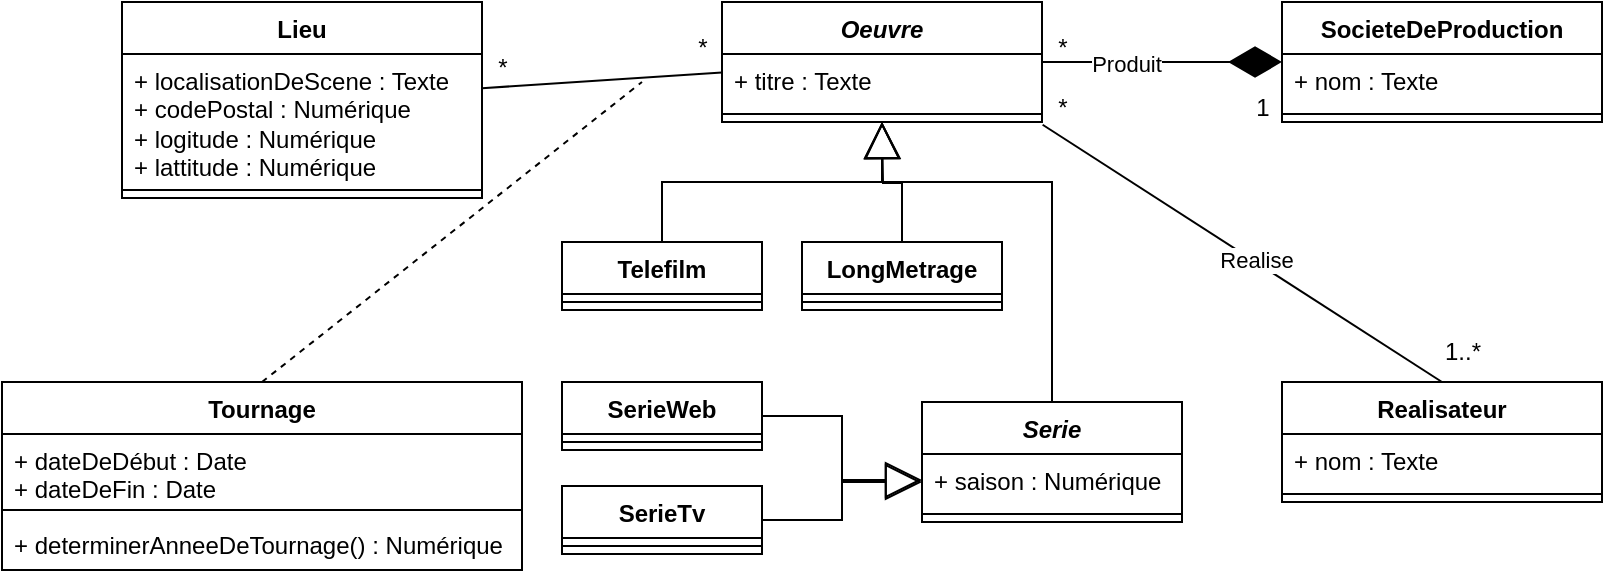 <mxfile version="24.3.0" type="github">
  <diagram name="Page-1" id="AEMx_b3kepIulSfWkA_F">
    <mxGraphModel dx="746" dy="478" grid="1" gridSize="10" guides="1" tooltips="1" connect="1" arrows="1" fold="1" page="1" pageScale="1" pageWidth="827" pageHeight="1169" math="0" shadow="0">
      <root>
        <mxCell id="0" />
        <mxCell id="1" parent="0" />
        <mxCell id="RYm2yohbuZZW45nBT-EM-22" value="&lt;i&gt;Oeuvre&lt;/i&gt;" style="swimlane;fontStyle=1;align=center;verticalAlign=top;childLayout=stackLayout;horizontal=1;startSize=26;horizontalStack=0;resizeParent=1;resizeParentMax=0;resizeLast=0;collapsible=1;marginBottom=0;whiteSpace=wrap;html=1;" parent="1" vertex="1">
          <mxGeometry x="360" y="260" width="160" height="60" as="geometry" />
        </mxCell>
        <mxCell id="RYm2yohbuZZW45nBT-EM-23" value="+ titre : Texte" style="text;strokeColor=none;fillColor=none;align=left;verticalAlign=top;spacingLeft=4;spacingRight=4;overflow=hidden;rotatable=0;points=[[0,0.5],[1,0.5]];portConstraint=eastwest;whiteSpace=wrap;html=1;" parent="RYm2yohbuZZW45nBT-EM-22" vertex="1">
          <mxGeometry y="26" width="160" height="26" as="geometry" />
        </mxCell>
        <mxCell id="RYm2yohbuZZW45nBT-EM-24" value="" style="line;strokeWidth=1;fillColor=none;align=left;verticalAlign=middle;spacingTop=-1;spacingLeft=3;spacingRight=3;rotatable=0;labelPosition=right;points=[];portConstraint=eastwest;strokeColor=inherit;" parent="RYm2yohbuZZW45nBT-EM-22" vertex="1">
          <mxGeometry y="52" width="160" height="8" as="geometry" />
        </mxCell>
        <mxCell id="RYm2yohbuZZW45nBT-EM-26" value="Lieu" style="swimlane;fontStyle=1;align=center;verticalAlign=top;childLayout=stackLayout;horizontal=1;startSize=26;horizontalStack=0;resizeParent=1;resizeParentMax=0;resizeLast=0;collapsible=1;marginBottom=0;whiteSpace=wrap;html=1;" parent="1" vertex="1">
          <mxGeometry x="60" y="260" width="180" height="98" as="geometry" />
        </mxCell>
        <mxCell id="RYm2yohbuZZW45nBT-EM-27" value="+ localisationDeScene : Texte&lt;div&gt;+ codePostal : Numérique&lt;/div&gt;&lt;div&gt;+ logitude : Numérique&lt;/div&gt;&lt;div&gt;+ lattitude : Numérique&lt;/div&gt;" style="text;strokeColor=none;fillColor=none;align=left;verticalAlign=top;spacingLeft=4;spacingRight=4;overflow=hidden;rotatable=0;points=[[0,0.5],[1,0.5]];portConstraint=eastwest;whiteSpace=wrap;html=1;" parent="RYm2yohbuZZW45nBT-EM-26" vertex="1">
          <mxGeometry y="26" width="180" height="64" as="geometry" />
        </mxCell>
        <mxCell id="RYm2yohbuZZW45nBT-EM-28" value="" style="line;strokeWidth=1;fillColor=none;align=left;verticalAlign=middle;spacingTop=-1;spacingLeft=3;spacingRight=3;rotatable=0;labelPosition=right;points=[];portConstraint=eastwest;strokeColor=inherit;" parent="RYm2yohbuZZW45nBT-EM-26" vertex="1">
          <mxGeometry y="90" width="180" height="8" as="geometry" />
        </mxCell>
        <mxCell id="RYm2yohbuZZW45nBT-EM-30" value="SocieteDeProduction" style="swimlane;fontStyle=1;align=center;verticalAlign=top;childLayout=stackLayout;horizontal=1;startSize=26;horizontalStack=0;resizeParent=1;resizeParentMax=0;resizeLast=0;collapsible=1;marginBottom=0;whiteSpace=wrap;html=1;" parent="1" vertex="1">
          <mxGeometry x="640" y="260" width="160" height="60" as="geometry" />
        </mxCell>
        <mxCell id="RYm2yohbuZZW45nBT-EM-31" value="+ nom : Texte" style="text;strokeColor=none;fillColor=none;align=left;verticalAlign=top;spacingLeft=4;spacingRight=4;overflow=hidden;rotatable=0;points=[[0,0.5],[1,0.5]];portConstraint=eastwest;whiteSpace=wrap;html=1;" parent="RYm2yohbuZZW45nBT-EM-30" vertex="1">
          <mxGeometry y="26" width="160" height="26" as="geometry" />
        </mxCell>
        <mxCell id="RYm2yohbuZZW45nBT-EM-32" value="" style="line;strokeWidth=1;fillColor=none;align=left;verticalAlign=middle;spacingTop=-1;spacingLeft=3;spacingRight=3;rotatable=0;labelPosition=right;points=[];portConstraint=eastwest;strokeColor=inherit;" parent="RYm2yohbuZZW45nBT-EM-30" vertex="1">
          <mxGeometry y="52" width="160" height="8" as="geometry" />
        </mxCell>
        <mxCell id="RYm2yohbuZZW45nBT-EM-34" value="Realisateur" style="swimlane;fontStyle=1;align=center;verticalAlign=top;childLayout=stackLayout;horizontal=1;startSize=26;horizontalStack=0;resizeParent=1;resizeParentMax=0;resizeLast=0;collapsible=1;marginBottom=0;whiteSpace=wrap;html=1;" parent="1" vertex="1">
          <mxGeometry x="640" y="450" width="160" height="60" as="geometry" />
        </mxCell>
        <mxCell id="RYm2yohbuZZW45nBT-EM-35" value="+ nom : Texte" style="text;strokeColor=none;fillColor=none;align=left;verticalAlign=top;spacingLeft=4;spacingRight=4;overflow=hidden;rotatable=0;points=[[0,0.5],[1,0.5]];portConstraint=eastwest;whiteSpace=wrap;html=1;" parent="RYm2yohbuZZW45nBT-EM-34" vertex="1">
          <mxGeometry y="26" width="160" height="26" as="geometry" />
        </mxCell>
        <mxCell id="RYm2yohbuZZW45nBT-EM-36" value="" style="line;strokeWidth=1;fillColor=none;align=left;verticalAlign=middle;spacingTop=-1;spacingLeft=3;spacingRight=3;rotatable=0;labelPosition=right;points=[];portConstraint=eastwest;strokeColor=inherit;" parent="RYm2yohbuZZW45nBT-EM-34" vertex="1">
          <mxGeometry y="52" width="160" height="8" as="geometry" />
        </mxCell>
        <mxCell id="RYm2yohbuZZW45nBT-EM-38" value="Tournage" style="swimlane;fontStyle=1;align=center;verticalAlign=top;childLayout=stackLayout;horizontal=1;startSize=26;horizontalStack=0;resizeParent=1;resizeParentMax=0;resizeLast=0;collapsible=1;marginBottom=0;whiteSpace=wrap;html=1;" parent="1" vertex="1">
          <mxGeometry y="450" width="260" height="94" as="geometry" />
        </mxCell>
        <mxCell id="RYm2yohbuZZW45nBT-EM-39" value="+ dateDeDébut : Date&lt;div&gt;+ dateDeFin : Date&lt;/div&gt;" style="text;strokeColor=none;fillColor=none;align=left;verticalAlign=top;spacingLeft=4;spacingRight=4;overflow=hidden;rotatable=0;points=[[0,0.5],[1,0.5]];portConstraint=eastwest;whiteSpace=wrap;html=1;" parent="RYm2yohbuZZW45nBT-EM-38" vertex="1">
          <mxGeometry y="26" width="260" height="34" as="geometry" />
        </mxCell>
        <mxCell id="RYm2yohbuZZW45nBT-EM-40" value="" style="line;strokeWidth=1;fillColor=none;align=left;verticalAlign=middle;spacingTop=-1;spacingLeft=3;spacingRight=3;rotatable=0;labelPosition=right;points=[];portConstraint=eastwest;strokeColor=inherit;" parent="RYm2yohbuZZW45nBT-EM-38" vertex="1">
          <mxGeometry y="60" width="260" height="8" as="geometry" />
        </mxCell>
        <mxCell id="RYm2yohbuZZW45nBT-EM-41" value="+ determinerAnneeDeTournage() : Numérique" style="text;strokeColor=none;fillColor=none;align=left;verticalAlign=top;spacingLeft=4;spacingRight=4;overflow=hidden;rotatable=0;points=[[0,0.5],[1,0.5]];portConstraint=eastwest;whiteSpace=wrap;html=1;" parent="RYm2yohbuZZW45nBT-EM-38" vertex="1">
          <mxGeometry y="68" width="260" height="26" as="geometry" />
        </mxCell>
        <mxCell id="RYm2yohbuZZW45nBT-EM-42" value="SerieWeb" style="swimlane;fontStyle=1;align=center;verticalAlign=top;childLayout=stackLayout;horizontal=1;startSize=26;horizontalStack=0;resizeParent=1;resizeParentMax=0;resizeLast=0;collapsible=1;marginBottom=0;whiteSpace=wrap;html=1;" parent="1" vertex="1">
          <mxGeometry x="280" y="450" width="100" height="34" as="geometry" />
        </mxCell>
        <mxCell id="RYm2yohbuZZW45nBT-EM-44" value="" style="line;strokeWidth=1;fillColor=none;align=left;verticalAlign=middle;spacingTop=-1;spacingLeft=3;spacingRight=3;rotatable=0;labelPosition=right;points=[];portConstraint=eastwest;strokeColor=inherit;" parent="RYm2yohbuZZW45nBT-EM-42" vertex="1">
          <mxGeometry y="26" width="100" height="8" as="geometry" />
        </mxCell>
        <mxCell id="RYm2yohbuZZW45nBT-EM-46" value="SerieTv" style="swimlane;fontStyle=1;align=center;verticalAlign=top;childLayout=stackLayout;horizontal=1;startSize=26;horizontalStack=0;resizeParent=1;resizeParentMax=0;resizeLast=0;collapsible=1;marginBottom=0;whiteSpace=wrap;html=1;" parent="1" vertex="1">
          <mxGeometry x="280" y="502" width="100" height="34" as="geometry" />
        </mxCell>
        <mxCell id="RYm2yohbuZZW45nBT-EM-47" value="" style="line;strokeWidth=1;fillColor=none;align=left;verticalAlign=middle;spacingTop=-1;spacingLeft=3;spacingRight=3;rotatable=0;labelPosition=right;points=[];portConstraint=eastwest;strokeColor=inherit;" parent="RYm2yohbuZZW45nBT-EM-46" vertex="1">
          <mxGeometry y="26" width="100" height="8" as="geometry" />
        </mxCell>
        <mxCell id="RYm2yohbuZZW45nBT-EM-48" value="Telefilm" style="swimlane;fontStyle=1;align=center;verticalAlign=top;childLayout=stackLayout;horizontal=1;startSize=26;horizontalStack=0;resizeParent=1;resizeParentMax=0;resizeLast=0;collapsible=1;marginBottom=0;whiteSpace=wrap;html=1;" parent="1" vertex="1">
          <mxGeometry x="280" y="380" width="100" height="34" as="geometry" />
        </mxCell>
        <mxCell id="RYm2yohbuZZW45nBT-EM-49" value="" style="line;strokeWidth=1;fillColor=none;align=left;verticalAlign=middle;spacingTop=-1;spacingLeft=3;spacingRight=3;rotatable=0;labelPosition=right;points=[];portConstraint=eastwest;strokeColor=inherit;" parent="RYm2yohbuZZW45nBT-EM-48" vertex="1">
          <mxGeometry y="26" width="100" height="8" as="geometry" />
        </mxCell>
        <mxCell id="RYm2yohbuZZW45nBT-EM-50" value="LongMetrage" style="swimlane;fontStyle=1;align=center;verticalAlign=top;childLayout=stackLayout;horizontal=1;startSize=26;horizontalStack=0;resizeParent=1;resizeParentMax=0;resizeLast=0;collapsible=1;marginBottom=0;whiteSpace=wrap;html=1;" parent="1" vertex="1">
          <mxGeometry x="400" y="380" width="100" height="34" as="geometry" />
        </mxCell>
        <mxCell id="RYm2yohbuZZW45nBT-EM-51" value="" style="line;strokeWidth=1;fillColor=none;align=left;verticalAlign=middle;spacingTop=-1;spacingLeft=3;spacingRight=3;rotatable=0;labelPosition=right;points=[];portConstraint=eastwest;strokeColor=inherit;" parent="RYm2yohbuZZW45nBT-EM-50" vertex="1">
          <mxGeometry y="26" width="100" height="8" as="geometry" />
        </mxCell>
        <mxCell id="RYm2yohbuZZW45nBT-EM-52" value="&lt;i&gt;Serie&lt;/i&gt;" style="swimlane;fontStyle=1;align=center;verticalAlign=top;childLayout=stackLayout;horizontal=1;startSize=26;horizontalStack=0;resizeParent=1;resizeParentMax=0;resizeLast=0;collapsible=1;marginBottom=0;whiteSpace=wrap;html=1;" parent="1" vertex="1">
          <mxGeometry x="460" y="460" width="130" height="60" as="geometry" />
        </mxCell>
        <mxCell id="RYm2yohbuZZW45nBT-EM-53" value="+ saison : Numérique" style="text;strokeColor=none;fillColor=none;align=left;verticalAlign=top;spacingLeft=4;spacingRight=4;overflow=hidden;rotatable=0;points=[[0,0.5],[1,0.5]];portConstraint=eastwest;whiteSpace=wrap;html=1;" parent="RYm2yohbuZZW45nBT-EM-52" vertex="1">
          <mxGeometry y="26" width="130" height="26" as="geometry" />
        </mxCell>
        <mxCell id="RYm2yohbuZZW45nBT-EM-54" value="" style="line;strokeWidth=1;fillColor=none;align=left;verticalAlign=middle;spacingTop=-1;spacingLeft=3;spacingRight=3;rotatable=0;labelPosition=right;points=[];portConstraint=eastwest;strokeColor=inherit;" parent="RYm2yohbuZZW45nBT-EM-52" vertex="1">
          <mxGeometry y="52" width="130" height="8" as="geometry" />
        </mxCell>
        <mxCell id="x663Jh06iC1V3ov5dvIi-3" value="" style="endArrow=block;endSize=16;endFill=0;html=1;rounded=0;entryX=0.5;entryY=1;entryDx=0;entryDy=0;exitX=0.5;exitY=0;exitDx=0;exitDy=0;edgeStyle=orthogonalEdgeStyle;" edge="1" parent="1" source="RYm2yohbuZZW45nBT-EM-48" target="RYm2yohbuZZW45nBT-EM-22">
          <mxGeometry width="160" relative="1" as="geometry">
            <mxPoint x="70" y="396.5" as="sourcePoint" />
            <mxPoint x="230" y="396.5" as="targetPoint" />
          </mxGeometry>
        </mxCell>
        <mxCell id="x663Jh06iC1V3ov5dvIi-4" value="" style="endArrow=block;endSize=16;endFill=0;html=1;rounded=0;edgeStyle=orthogonalEdgeStyle;exitX=0.5;exitY=0;exitDx=0;exitDy=0;" edge="1" parent="1" source="RYm2yohbuZZW45nBT-EM-50">
          <mxGeometry width="160" relative="1" as="geometry">
            <mxPoint x="370" y="390" as="sourcePoint" />
            <mxPoint x="440" y="320" as="targetPoint" />
          </mxGeometry>
        </mxCell>
        <mxCell id="x663Jh06iC1V3ov5dvIi-5" value="" style="endArrow=block;endSize=16;endFill=0;html=1;rounded=0;exitX=0.5;exitY=0;exitDx=0;exitDy=0;edgeStyle=orthogonalEdgeStyle;" edge="1" parent="1" source="RYm2yohbuZZW45nBT-EM-52" target="RYm2yohbuZZW45nBT-EM-22">
          <mxGeometry width="160" relative="1" as="geometry">
            <mxPoint x="380" y="400" as="sourcePoint" />
            <mxPoint x="460" y="340" as="targetPoint" />
            <Array as="points">
              <mxPoint x="525" y="350" />
              <mxPoint x="440" y="350" />
            </Array>
          </mxGeometry>
        </mxCell>
        <mxCell id="x663Jh06iC1V3ov5dvIi-6" value="" style="endArrow=block;endSize=16;endFill=0;html=1;rounded=0;entryX=0;entryY=0.5;entryDx=0;entryDy=0;exitX=1;exitY=0.5;exitDx=0;exitDy=0;edgeStyle=orthogonalEdgeStyle;" edge="1" parent="1" source="RYm2yohbuZZW45nBT-EM-42" target="RYm2yohbuZZW45nBT-EM-53">
          <mxGeometry width="160" relative="1" as="geometry">
            <mxPoint x="350" y="466.5" as="sourcePoint" />
            <mxPoint x="510" y="466.5" as="targetPoint" />
          </mxGeometry>
        </mxCell>
        <mxCell id="x663Jh06iC1V3ov5dvIi-7" value="" style="endArrow=block;endSize=16;endFill=0;html=1;rounded=0;exitX=1;exitY=0.5;exitDx=0;exitDy=0;edgeStyle=orthogonalEdgeStyle;" edge="1" parent="1" source="RYm2yohbuZZW45nBT-EM-46">
          <mxGeometry width="160" relative="1" as="geometry">
            <mxPoint x="390" y="477" as="sourcePoint" />
            <mxPoint x="460" y="500" as="targetPoint" />
            <Array as="points">
              <mxPoint x="420" y="519" />
              <mxPoint x="420" y="500" />
            </Array>
          </mxGeometry>
        </mxCell>
        <mxCell id="x663Jh06iC1V3ov5dvIi-8" value="" style="endArrow=diamondThin;endFill=1;endSize=24;html=1;rounded=0;" edge="1" parent="1" source="RYm2yohbuZZW45nBT-EM-22" target="RYm2yohbuZZW45nBT-EM-30">
          <mxGeometry width="160" relative="1" as="geometry">
            <mxPoint x="460" y="300" as="sourcePoint" />
            <mxPoint x="620" y="300" as="targetPoint" />
          </mxGeometry>
        </mxCell>
        <mxCell id="x663Jh06iC1V3ov5dvIi-9" value="Produit" style="edgeLabel;html=1;align=center;verticalAlign=middle;resizable=0;points=[];" vertex="1" connectable="0" parent="x663Jh06iC1V3ov5dvIi-8">
          <mxGeometry x="-0.299" y="-1" relative="1" as="geometry">
            <mxPoint as="offset" />
          </mxGeometry>
        </mxCell>
        <mxCell id="x663Jh06iC1V3ov5dvIi-11" value="*" style="text;html=1;align=center;verticalAlign=middle;resizable=0;points=[];autosize=1;strokeColor=none;fillColor=none;" vertex="1" parent="1">
          <mxGeometry x="515" y="268" width="30" height="30" as="geometry" />
        </mxCell>
        <mxCell id="x663Jh06iC1V3ov5dvIi-12" value="" style="endArrow=none;html=1;rounded=0;" edge="1" parent="1" source="RYm2yohbuZZW45nBT-EM-26" target="RYm2yohbuZZW45nBT-EM-22">
          <mxGeometry width="50" height="50" relative="1" as="geometry">
            <mxPoint x="280" y="328" as="sourcePoint" />
            <mxPoint x="330" y="278" as="targetPoint" />
          </mxGeometry>
        </mxCell>
        <mxCell id="x663Jh06iC1V3ov5dvIi-13" value="" style="endArrow=none;html=1;rounded=0;entryX=0.5;entryY=0;entryDx=0;entryDy=0;exitX=1.002;exitY=0.361;exitDx=0;exitDy=0;exitPerimeter=0;" edge="1" parent="1" target="RYm2yohbuZZW45nBT-EM-34">
          <mxGeometry width="50" height="50" relative="1" as="geometry">
            <mxPoint x="520.32" y="321.386" as="sourcePoint" />
            <mxPoint x="680" y="396" as="targetPoint" />
          </mxGeometry>
        </mxCell>
        <mxCell id="x663Jh06iC1V3ov5dvIi-14" value="Realise" style="edgeLabel;html=1;align=center;verticalAlign=middle;resizable=0;points=[];" vertex="1" connectable="0" parent="x663Jh06iC1V3ov5dvIi-13">
          <mxGeometry x="0.059" y="1" relative="1" as="geometry">
            <mxPoint as="offset" />
          </mxGeometry>
        </mxCell>
        <mxCell id="x663Jh06iC1V3ov5dvIi-19" value="*" style="text;html=1;align=center;verticalAlign=middle;resizable=0;points=[];autosize=1;strokeColor=none;fillColor=none;" vertex="1" parent="1">
          <mxGeometry x="235" y="278" width="30" height="30" as="geometry" />
        </mxCell>
        <mxCell id="x663Jh06iC1V3ov5dvIi-20" value="*" style="text;html=1;align=center;verticalAlign=middle;resizable=0;points=[];autosize=1;strokeColor=none;fillColor=none;" vertex="1" parent="1">
          <mxGeometry x="335" y="268" width="30" height="30" as="geometry" />
        </mxCell>
        <mxCell id="x663Jh06iC1V3ov5dvIi-21" value="" style="endArrow=none;dashed=1;html=1;rounded=0;exitX=0.5;exitY=0;exitDx=0;exitDy=0;" edge="1" parent="1" source="RYm2yohbuZZW45nBT-EM-38">
          <mxGeometry width="50" height="50" relative="1" as="geometry">
            <mxPoint x="330" y="410" as="sourcePoint" />
            <mxPoint x="320" y="300" as="targetPoint" />
          </mxGeometry>
        </mxCell>
        <mxCell id="x663Jh06iC1V3ov5dvIi-22" value="1" style="text;html=1;align=center;verticalAlign=middle;resizable=0;points=[];autosize=1;strokeColor=none;fillColor=none;" vertex="1" parent="1">
          <mxGeometry x="615" y="298" width="30" height="30" as="geometry" />
        </mxCell>
        <mxCell id="x663Jh06iC1V3ov5dvIi-23" value="*" style="text;html=1;align=center;verticalAlign=middle;resizable=0;points=[];autosize=1;strokeColor=none;fillColor=none;" vertex="1" parent="1">
          <mxGeometry x="515" y="298" width="30" height="30" as="geometry" />
        </mxCell>
        <mxCell id="x663Jh06iC1V3ov5dvIi-24" value="1..*" style="text;html=1;align=center;verticalAlign=middle;resizable=0;points=[];autosize=1;strokeColor=none;fillColor=none;" vertex="1" parent="1">
          <mxGeometry x="710" y="420" width="40" height="30" as="geometry" />
        </mxCell>
      </root>
    </mxGraphModel>
  </diagram>
</mxfile>
